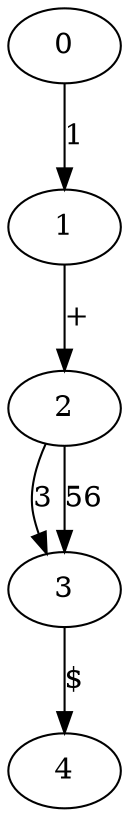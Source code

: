digraph g
{
0 -> 1 [label="1"]
1 -> 2 [label="+"]
2 -> 3 [label="3"]
2 -> 3 [label="56"]
3 -> 4 [label="$"]
}
